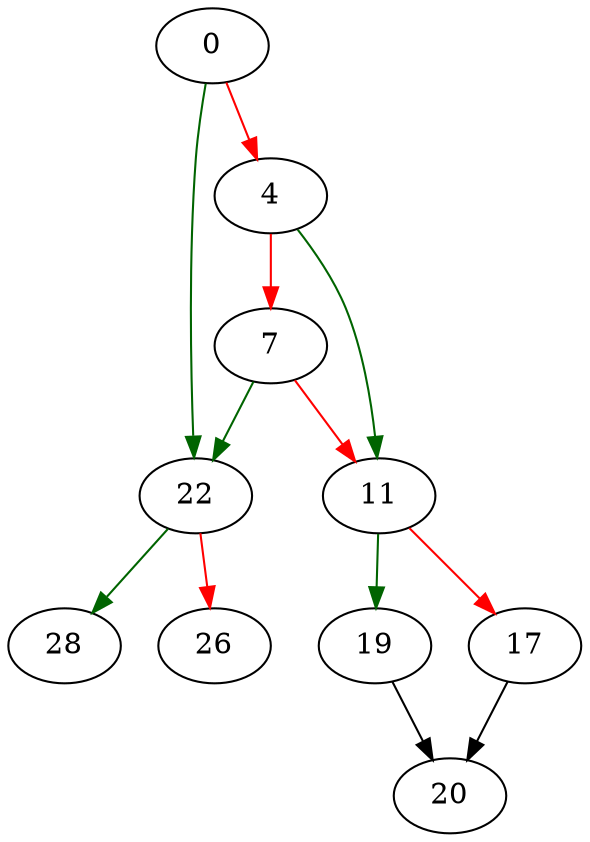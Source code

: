 strict digraph "close_stdout" {
	// Node definitions.
	0 [entry=true];
	22;
	4;
	11;
	7;
	19;
	17;
	20;
	28;
	26;

	// Edge definitions.
	0 -> 22 [
		color=darkgreen
		cond=true
	];
	0 -> 4 [
		color=red
		cond=false
	];
	22 -> 28 [
		color=darkgreen
		cond=true
	];
	22 -> 26 [
		color=red
		cond=false
	];
	4 -> 11 [
		color=darkgreen
		cond=true
	];
	4 -> 7 [
		color=red
		cond=false
	];
	11 -> 19 [
		color=darkgreen
		cond=true
	];
	11 -> 17 [
		color=red
		cond=false
	];
	7 -> 22 [
		color=darkgreen
		cond=true
	];
	7 -> 11 [
		color=red
		cond=false
	];
	19 -> 20;
	17 -> 20;
}